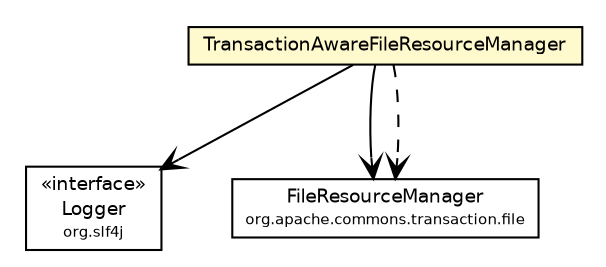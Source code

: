 #!/usr/local/bin/dot
#
# Class diagram 
# Generated by UMLGraph version 5.1 (http://www.umlgraph.org/)
#

digraph G {
	edge [fontname="Helvetica",fontsize=10,labelfontname="Helvetica",labelfontsize=10];
	node [fontname="Helvetica",fontsize=10,shape=plaintext];
	nodesep=0.25;
	ranksep=0.5;
	// com.davidkarlsen.commonstransaction.spring.TransactionAwareFileResourceManager
	c57 [label=<<table title="com.davidkarlsen.commonstransaction.spring.TransactionAwareFileResourceManager" border="0" cellborder="1" cellspacing="0" cellpadding="2" port="p" bgcolor="lemonChiffon" href="./TransactionAwareFileResourceManager.html">
		<tr><td><table border="0" cellspacing="0" cellpadding="1">
<tr><td align="center" balign="center"> TransactionAwareFileResourceManager </td></tr>
		</table></td></tr>
		</table>>, fontname="Helvetica", fontcolor="black", fontsize=9.0];
	// com.davidkarlsen.commonstransaction.spring.TransactionAwareFileResourceManager NAVASSOC org.slf4j.Logger
	c57:p -> c59:p [taillabel="", label="", headlabel="", fontname="Helvetica", fontcolor="black", fontsize=10.0, color="black", arrowhead=open];
	// com.davidkarlsen.commonstransaction.spring.TransactionAwareFileResourceManager NAVASSOC org.apache.commons.transaction.file.FileResourceManager
	c57:p -> c60:p [taillabel="", label="", headlabel="", fontname="Helvetica", fontcolor="black", fontsize=10.0, color="black", arrowhead=open];
	// com.davidkarlsen.commonstransaction.spring.TransactionAwareFileResourceManager DEPEND org.apache.commons.transaction.file.FileResourceManager
	c57:p -> c60:p [taillabel="", label="", headlabel="", fontname="Helvetica", fontcolor="black", fontsize=10.0, color="black", arrowhead=open, style=dashed];
	// org.slf4j.Logger
	c59 [label=<<table title="org.slf4j.Logger" border="0" cellborder="1" cellspacing="0" cellpadding="2" port="p" href="http://www.slf4j.org/apidocs/org/slf4j/Logger.html">
		<tr><td><table border="0" cellspacing="0" cellpadding="1">
<tr><td align="center" balign="center"> &#171;interface&#187; </td></tr>
<tr><td align="center" balign="center"> Logger </td></tr>
<tr><td align="center" balign="center"><font point-size="7.0"> org.slf4j </font></td></tr>
		</table></td></tr>
		</table>>, fontname="Helvetica", fontcolor="black", fontsize=9.0];
	// org.apache.commons.transaction.file.FileResourceManager
	c60 [label=<<table title="org.apache.commons.transaction.file.FileResourceManager" border="0" cellborder="1" cellspacing="0" cellpadding="2" port="p">
		<tr><td><table border="0" cellspacing="0" cellpadding="1">
<tr><td align="center" balign="center"> FileResourceManager </td></tr>
<tr><td align="center" balign="center"><font point-size="7.0"> org.apache.commons.transaction.file </font></td></tr>
		</table></td></tr>
		</table>>, fontname="Helvetica", fontcolor="black", fontsize=9.0];
}

